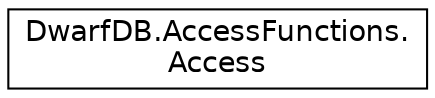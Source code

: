 digraph "Graphical Class Hierarchy"
{
  edge [fontname="Helvetica",fontsize="14",labelfontname="Helvetica",labelfontsize="14"];
  node [fontname="Helvetica",fontsize="14",shape=record];
  rankdir="LR";
  Node1 [label="DwarfDB.AccessFunctions.\lAccess",height=0.2,width=0.4,color="black", fillcolor="white", style="filled",URL="$d9/dbc/class_dwarf_d_b_1_1_access_functions_1_1_access.html",tooltip="A class for defining parameters of access to a given structure "];
}
